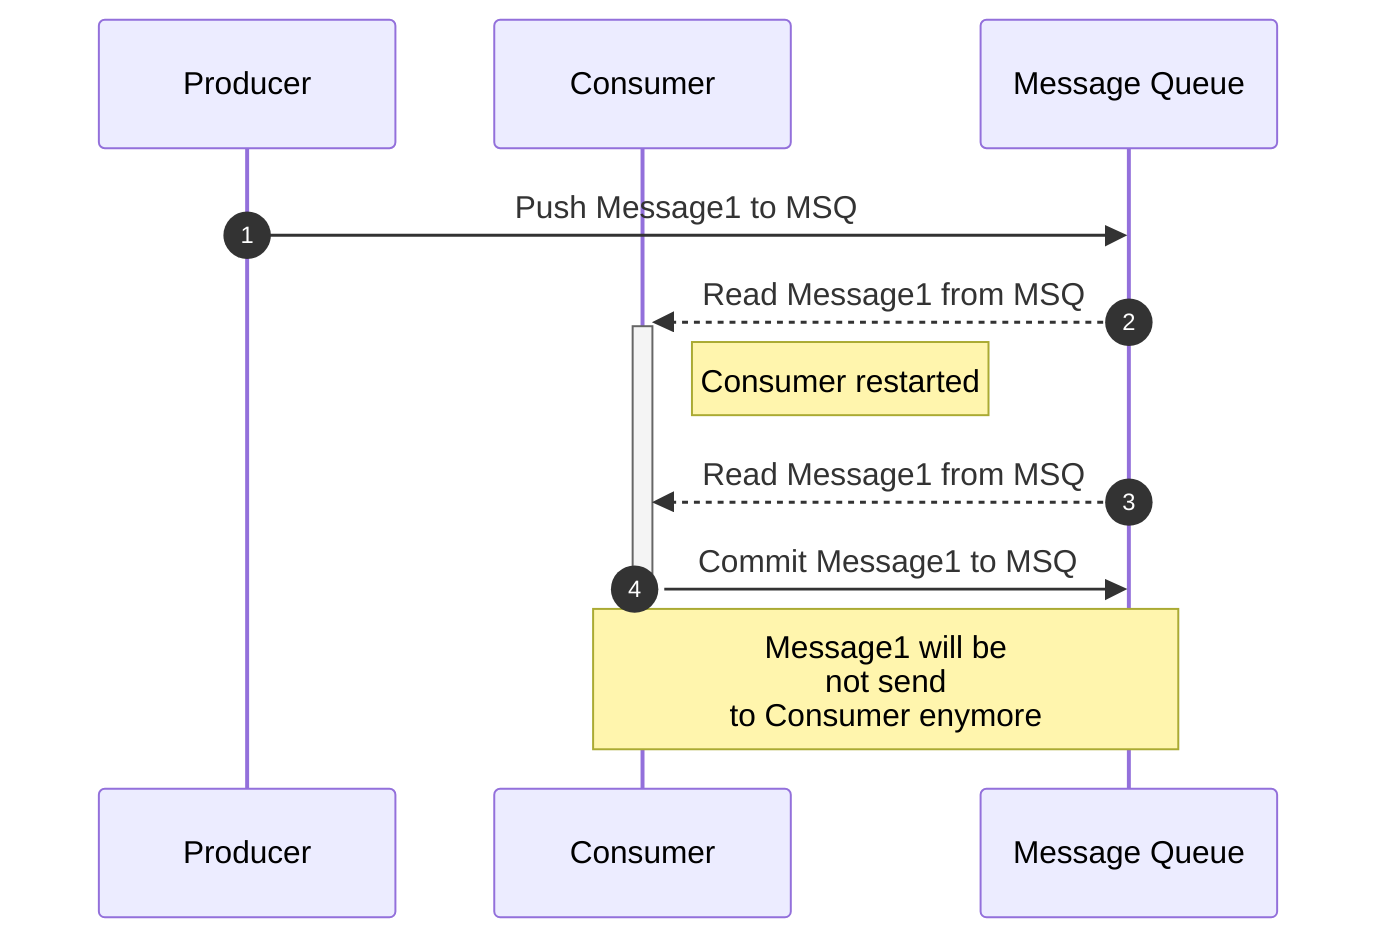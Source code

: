 sequenceDiagram
  autonumber
  participant P as Producer
  participant C as Consumer
  participant MSQ as Message Queue
  P->>MSQ: Push Message1 to MSQ
  MSQ-->>+C: Read Message1 from MSQ
  Note right of C: Consumer restarted
  MSQ-->>C: Read Message1 from MSQ
  C->>-MSQ: Commit Message1 to MSQ
  Note over C,MSQ: Message1 will be<br/>not send<br/>to Consumer enymore